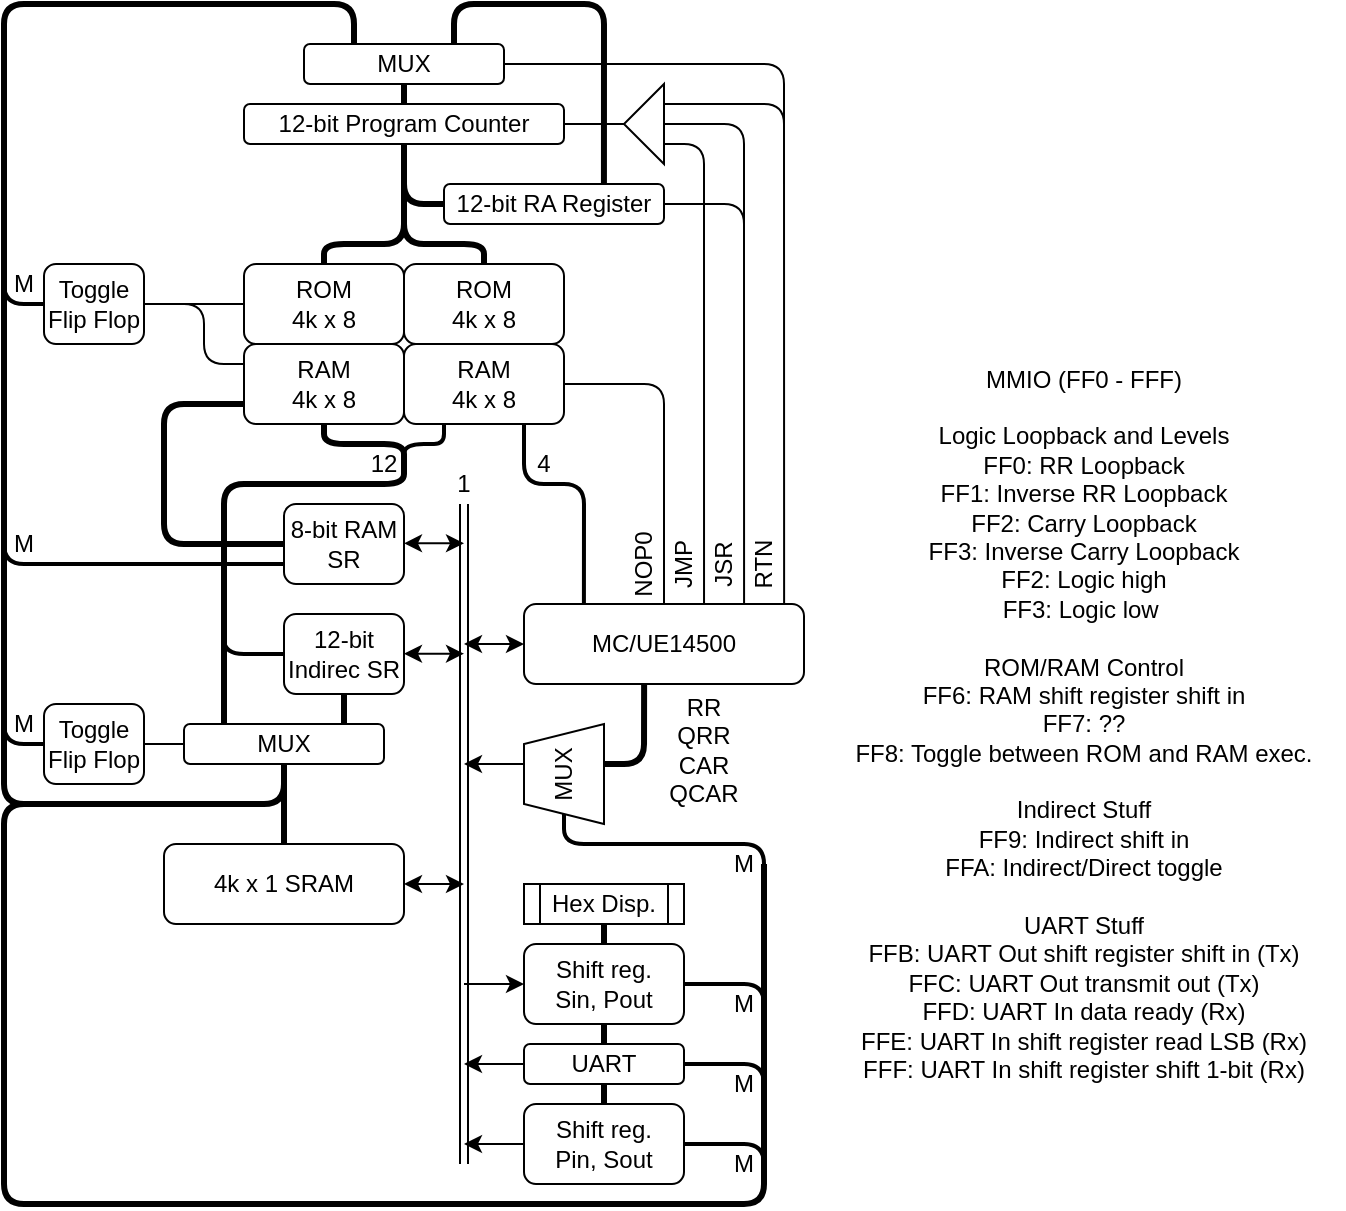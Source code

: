 <mxfile version="19.0.3" type="device"><diagram id="I-YkZ5LdBHCHRvH_3mA0" name="Page-1"><mxGraphModel dx="981" dy="597" grid="1" gridSize="10" guides="1" tooltips="1" connect="1" arrows="1" fold="1" page="1" pageScale="1" pageWidth="1654" pageHeight="1169" math="0" shadow="0"><root><mxCell id="0"/><mxCell id="1" parent="0"/><mxCell id="tXuFLTujib4V-xZhIFWW-40" value="MMIO (FF0 - FFF)&lt;br&gt;&lt;br&gt;Logic Loopback and Levels&lt;br&gt;FF0: RR Loopback&lt;br&gt;FF1: Inverse RR Loopback&lt;br&gt;FF2: Carry Loopback&lt;br&gt;FF3: Inverse Carry Loopback&lt;br&gt;FF2: Logic high&lt;br&gt;FF3: Logic low&amp;nbsp;&lt;br&gt;&lt;br&gt;ROM/RAM Control&lt;br&gt;FF6: RAM shift register shift in&lt;br&gt;FF7: ??&lt;br&gt;FF8: Toggle between ROM and RAM exec.&lt;br&gt;&lt;br&gt;Indirect Stuff&lt;br&gt;FF9: Indirect shift in&lt;br&gt;FFA: Indirect/Direct toggle&lt;br&gt;&lt;br&gt;UART Stuff&lt;br&gt;FFB: UART Out shift register shift in (Tx)&lt;br&gt;FFC: UART Out transmit out (Tx)&lt;br&gt;FFD: UART In data ready (Rx)&lt;br&gt;FFE: UART In shift register read LSB (Rx)&lt;br&gt;FFF: UART In shift register shift 1-bit (Rx)" style="text;html=1;strokeColor=none;fillColor=none;align=center;verticalAlign=middle;whiteSpace=wrap;rounded=0;" parent="1" vertex="1"><mxGeometry x="670" y="320" width="260" height="360" as="geometry"/></mxCell><mxCell id="HDpbavl2OqwUxw4515k2-29" value="" style="endArrow=none;html=1;strokeWidth=2;strokeColor=#000000;" parent="1" edge="1"><mxGeometry width="50" height="50" relative="1" as="geometry"><mxPoint x="640" y="650" as="sourcePoint"/><mxPoint x="600" y="630" as="targetPoint"/><Array as="points"><mxPoint x="640" y="630"/></Array></mxGeometry></mxCell><mxCell id="HDpbavl2OqwUxw4515k2-30" value="" style="endArrow=none;html=1;strokeWidth=2;exitX=1;exitY=0.5;exitDx=0;exitDy=0;strokeColor=#000000;" parent="1" source="HDpbavl2OqwUxw4515k2-17" edge="1"><mxGeometry width="50" height="50" relative="1" as="geometry"><mxPoint x="560" y="690" as="sourcePoint"/><mxPoint x="640" y="730" as="targetPoint"/><Array as="points"><mxPoint x="640" y="710"/></Array></mxGeometry></mxCell><mxCell id="HDpbavl2OqwUxw4515k2-37" value="" style="endArrow=none;html=1;strokeWidth=2;exitX=1;exitY=0.5;exitDx=0;exitDy=0;strokeColor=#000000;" parent="1" source="HDpbavl2OqwUxw4515k2-18" edge="1"><mxGeometry width="50" height="50" relative="1" as="geometry"><mxPoint x="590" y="730" as="sourcePoint"/><mxPoint x="640" y="690" as="targetPoint"/><Array as="points"><mxPoint x="640" y="670"/></Array></mxGeometry></mxCell><mxCell id="xWpisfnmvw-V33-dJSxX-25" value="" style="endArrow=none;html=1;rounded=1;strokeWidth=2;entryX=0;entryY=0.5;entryDx=0;entryDy=0;strokeColor=#000000;" parent="1" target="HDpbavl2OqwUxw4515k2-7" edge="1"><mxGeometry width="50" height="50" relative="1" as="geometry"><mxPoint x="640" y="590" as="sourcePoint"/><mxPoint x="460" y="570" as="targetPoint"/><Array as="points"><mxPoint x="640" y="560"/><mxPoint x="540" y="560"/></Array></mxGeometry></mxCell><mxCell id="xWpisfnmvw-V33-dJSxX-26" value="" style="endArrow=none;html=1;rounded=1;strokeWidth=2;entryX=0;entryY=0.5;entryDx=0;entryDy=0;strokeColor=#000000;" parent="1" target="jLB-RkpExUHVr4nChvtX-25" edge="1"><mxGeometry width="50" height="50" relative="1" as="geometry"><mxPoint x="260" y="480" as="sourcePoint"/><mxPoint x="490" y="510" as="targetPoint"/><Array as="points"><mxPoint x="260" y="510"/></Array></mxGeometry></mxCell><mxCell id="jLB-RkpExUHVr4nChvtX-22" value="" style="endArrow=none;html=1;entryX=0;entryY=0.5;entryDx=0;entryDy=0;strokeWidth=2;strokeColor=#000000;" parent="1" target="jLB-RkpExUHVr4nChvtX-8" edge="1"><mxGeometry width="50" height="50" relative="1" as="geometry"><mxPoint x="370" y="450" as="sourcePoint"/><mxPoint x="409.77" y="410" as="targetPoint"/><Array as="points"><mxPoint x="370" y="465"/></Array></mxGeometry></mxCell><mxCell id="8l3-YxI3ai0ymFN7kVO_-1" value="RAM&lt;br&gt;4k x 8" style="rounded=1;whiteSpace=wrap;html=1;" parent="1" vertex="1"><mxGeometry x="380" y="310" width="80" height="40" as="geometry"/></mxCell><mxCell id="tXuFLTujib4V-xZhIFWW-5" value="" style="endArrow=none;html=1;strokeWidth=2;entryX=0.214;entryY=0;entryDx=0;entryDy=0;exitX=0.75;exitY=1;exitDx=0;exitDy=0;entryPerimeter=0;" parent="1" source="xWpisfnmvw-V33-dJSxX-2" target="tXuFLTujib4V-xZhIFWW-6" edge="1"><mxGeometry width="50" height="50" relative="1" as="geometry"><mxPoint x="470" y="420" as="sourcePoint"/><mxPoint x="460" y="440" as="targetPoint"/><Array as="points"><mxPoint x="520" y="380"/><mxPoint x="550" y="380"/></Array></mxGeometry></mxCell><mxCell id="tXuFLTujib4V-xZhIFWW-6" value="MC/UE14500" style="rounded=1;whiteSpace=wrap;html=1;" parent="1" vertex="1"><mxGeometry x="520" y="440" width="140" height="40" as="geometry"/></mxCell><mxCell id="tXuFLTujib4V-xZhIFWW-7" value="" style="endArrow=none;html=1;strokeWidth=3;" parent="1" edge="1"><mxGeometry width="50" height="50" relative="1" as="geometry"><mxPoint x="370" y="500" as="sourcePoint"/><mxPoint x="460" y="370" as="targetPoint"/><Array as="points"><mxPoint x="370" y="380"/><mxPoint x="460" y="380"/></Array></mxGeometry></mxCell><mxCell id="tXuFLTujib4V-xZhIFWW-9" value="4" style="text;html=1;strokeColor=none;fillColor=none;align=center;verticalAlign=middle;whiteSpace=wrap;rounded=0;" parent="1" vertex="1"><mxGeometry x="510" y="360" width="40" height="20" as="geometry"/></mxCell><mxCell id="tXuFLTujib4V-xZhIFWW-14" value="12" style="text;html=1;strokeColor=none;fillColor=none;align=center;verticalAlign=middle;whiteSpace=wrap;rounded=0;" parent="1" vertex="1"><mxGeometry x="430" y="360" width="40" height="20" as="geometry"/></mxCell><mxCell id="tXuFLTujib4V-xZhIFWW-15" value="4k x 1 SRAM" style="rounded=1;whiteSpace=wrap;html=1;" parent="1" vertex="1"><mxGeometry x="340" y="560" width="120" height="40" as="geometry"/></mxCell><mxCell id="tXuFLTujib4V-xZhIFWW-16" value="" style="shape=link;html=1;strokeWidth=1;exitX=0.5;exitY=1;exitDx=0;exitDy=0;" parent="1" source="tXuFLTujib4V-xZhIFWW-21" edge="1"><mxGeometry width="50" height="50" relative="1" as="geometry"><mxPoint x="490" y="450" as="sourcePoint"/><mxPoint x="490" y="720" as="targetPoint"/></mxGeometry></mxCell><mxCell id="tXuFLTujib4V-xZhIFWW-21" value="1" style="text;html=1;strokeColor=none;fillColor=none;align=center;verticalAlign=middle;whiteSpace=wrap;rounded=0;" parent="1" vertex="1"><mxGeometry x="470" y="370" width="40" height="20" as="geometry"/></mxCell><mxCell id="tXuFLTujib4V-xZhIFWW-39" value="JMP" style="text;html=1;strokeColor=none;fillColor=none;align=center;verticalAlign=middle;whiteSpace=wrap;rounded=0;rotation=-90;" parent="1" vertex="1"><mxGeometry x="580" y="410" width="40" height="20" as="geometry"/></mxCell><mxCell id="HDpbavl2OqwUxw4515k2-3" value="Hex Disp." style="shape=process;whiteSpace=wrap;html=1;backgroundOutline=1;" parent="1" vertex="1"><mxGeometry x="520" y="580" width="80" height="20" as="geometry"/></mxCell><mxCell id="HDpbavl2OqwUxw4515k2-7" value="MUX" style="shape=trapezoid;perimeter=trapezoidPerimeter;whiteSpace=wrap;html=1;rotation=-90;" parent="1" vertex="1"><mxGeometry x="515" y="505" width="50" height="40" as="geometry"/></mxCell><mxCell id="HDpbavl2OqwUxw4515k2-8" value="" style="endArrow=none;html=1;strokeWidth=3;entryX=0.429;entryY=1;entryDx=0;entryDy=0;entryPerimeter=0;" parent="1" target="tXuFLTujib4V-xZhIFWW-6" edge="1"><mxGeometry width="50" height="50" relative="1" as="geometry"><mxPoint x="560" y="520" as="sourcePoint"/><mxPoint x="560" y="490" as="targetPoint"/><Array as="points"><mxPoint x="580" y="520"/></Array></mxGeometry></mxCell><mxCell id="HDpbavl2OqwUxw4515k2-16" value="Shift reg.&lt;br&gt;Sin, Pout" style="rounded=1;whiteSpace=wrap;html=1;" parent="1" vertex="1"><mxGeometry x="520" y="610" width="80" height="40" as="geometry"/></mxCell><mxCell id="HDpbavl2OqwUxw4515k2-17" value="Shift reg.&lt;br&gt;Pin, Sout" style="rounded=1;whiteSpace=wrap;html=1;" parent="1" vertex="1"><mxGeometry x="520" y="690" width="80" height="40" as="geometry"/></mxCell><mxCell id="HDpbavl2OqwUxw4515k2-18" value="UART" style="rounded=1;whiteSpace=wrap;html=1;" parent="1" vertex="1"><mxGeometry x="520" y="660" width="80" height="20" as="geometry"/></mxCell><mxCell id="HDpbavl2OqwUxw4515k2-20" value="" style="endArrow=none;html=1;strokeWidth=3;entryX=0.5;entryY=1;entryDx=0;entryDy=0;exitX=0.5;exitY=0;exitDx=0;exitDy=0;" parent="1" source="HDpbavl2OqwUxw4515k2-18" target="HDpbavl2OqwUxw4515k2-16" edge="1"><mxGeometry width="50" height="50" relative="1" as="geometry"><mxPoint x="660" y="660" as="sourcePoint"/><mxPoint x="710" y="610" as="targetPoint"/></mxGeometry></mxCell><mxCell id="HDpbavl2OqwUxw4515k2-21" value="" style="endArrow=classic;html=1;strokeWidth=1;entryX=0;entryY=0.5;entryDx=0;entryDy=0;" parent="1" target="HDpbavl2OqwUxw4515k2-16" edge="1"><mxGeometry width="50" height="50" relative="1" as="geometry"><mxPoint x="490" y="630" as="sourcePoint"/><mxPoint x="620" y="540" as="targetPoint"/></mxGeometry></mxCell><mxCell id="HDpbavl2OqwUxw4515k2-22" value="" style="endArrow=classic;html=1;strokeWidth=1;" parent="1" source="HDpbavl2OqwUxw4515k2-17" edge="1"><mxGeometry width="50" height="50" relative="1" as="geometry"><mxPoint x="570" y="590" as="sourcePoint"/><mxPoint x="490" y="710" as="targetPoint"/></mxGeometry></mxCell><mxCell id="HDpbavl2OqwUxw4515k2-23" value="" style="endArrow=none;html=1;strokeWidth=3;entryX=0.5;entryY=0;entryDx=0;entryDy=0;" parent="1" target="HDpbavl2OqwUxw4515k2-17" edge="1"><mxGeometry width="50" height="50" relative="1" as="geometry"><mxPoint x="560" y="680" as="sourcePoint"/><mxPoint x="620" y="540" as="targetPoint"/></mxGeometry></mxCell><mxCell id="HDpbavl2OqwUxw4515k2-25" value="" style="endArrow=classic;html=1;strokeWidth=1;" parent="1" edge="1"><mxGeometry width="50" height="50" relative="1" as="geometry"><mxPoint x="520" y="520" as="sourcePoint"/><mxPoint x="490" y="520" as="targetPoint"/></mxGeometry></mxCell><mxCell id="HDpbavl2OqwUxw4515k2-27" value="" style="endArrow=classic;startArrow=classic;html=1;strokeWidth=1;entryX=0;entryY=0.5;entryDx=0;entryDy=0;" parent="1" target="tXuFLTujib4V-xZhIFWW-6" edge="1"><mxGeometry width="50" height="50" relative="1" as="geometry"><mxPoint x="490" y="460" as="sourcePoint"/><mxPoint x="620" y="490" as="targetPoint"/></mxGeometry></mxCell><mxCell id="HDpbavl2OqwUxw4515k2-28" value="" style="endArrow=none;html=1;strokeWidth=3;" parent="1" edge="1"><mxGeometry width="50" height="50" relative="1" as="geometry"><mxPoint x="640" y="570" as="sourcePoint"/><mxPoint x="260" y="580" as="targetPoint"/><Array as="points"><mxPoint x="640" y="740"/><mxPoint x="260" y="740"/></Array></mxGeometry></mxCell><mxCell id="jLB-RkpExUHVr4nChvtX-5" value="" style="endArrow=classic;startArrow=classic;html=1;strokeWidth=1;entryX=0;entryY=0.5;entryDx=0;entryDy=0;" parent="1" edge="1"><mxGeometry width="50" height="50" relative="1" as="geometry"><mxPoint x="460" y="580" as="sourcePoint"/><mxPoint x="490" y="580" as="targetPoint"/></mxGeometry></mxCell><mxCell id="jLB-RkpExUHVr4nChvtX-7" value="" style="endArrow=none;html=1;exitX=0.5;exitY=0;exitDx=0;exitDy=0;entryX=0.5;entryY=1;entryDx=0;entryDy=0;strokeWidth=3;" parent="1" source="tXuFLTujib4V-xZhIFWW-15" target="jLB-RkpExUHVr4nChvtX-17" edge="1"><mxGeometry width="50" height="50" relative="1" as="geometry"><mxPoint x="390" y="540" as="sourcePoint"/><mxPoint x="400" y="525" as="targetPoint"/></mxGeometry></mxCell><mxCell id="jLB-RkpExUHVr4nChvtX-8" value="12-bit Indirec SR" style="rounded=1;whiteSpace=wrap;html=1;" parent="1" vertex="1"><mxGeometry x="400" y="445" width="60" height="40" as="geometry"/></mxCell><mxCell id="jLB-RkpExUHVr4nChvtX-9" value="" style="endArrow=classic;startArrow=classic;html=1;strokeWidth=1;entryX=0;entryY=0.5;entryDx=0;entryDy=0;" parent="1" edge="1"><mxGeometry width="50" height="50" relative="1" as="geometry"><mxPoint x="460" y="464.83" as="sourcePoint"/><mxPoint x="490" y="464.83" as="targetPoint"/></mxGeometry></mxCell><mxCell id="jLB-RkpExUHVr4nChvtX-17" value="MUX" style="rounded=1;whiteSpace=wrap;html=1;" parent="1" vertex="1"><mxGeometry x="350" y="500" width="100" height="20" as="geometry"/></mxCell><mxCell id="jLB-RkpExUHVr4nChvtX-18" value="" style="endArrow=none;html=1;entryX=0.5;entryY=1;entryDx=0;entryDy=0;strokeWidth=3;" parent="1" edge="1"><mxGeometry width="50" height="50" relative="1" as="geometry"><mxPoint x="430" y="500" as="sourcePoint"/><mxPoint x="430" y="485" as="targetPoint"/></mxGeometry></mxCell><mxCell id="jLB-RkpExUHVr4nChvtX-25" value="Toggle Flip Flop" style="rounded=1;whiteSpace=wrap;html=1;" parent="1" vertex="1"><mxGeometry x="280" y="490" width="50" height="40" as="geometry"/></mxCell><mxCell id="jLB-RkpExUHVr4nChvtX-26" value="" style="endArrow=none;html=1;exitX=0;exitY=0.5;exitDx=0;exitDy=0;entryX=1;entryY=0.5;entryDx=0;entryDy=0;strokeWidth=1;" parent="1" source="jLB-RkpExUHVr4nChvtX-17" target="jLB-RkpExUHVr4nChvtX-25" edge="1"><mxGeometry width="50" height="50" relative="1" as="geometry"><mxPoint x="410" y="555" as="sourcePoint"/><mxPoint x="410" y="530" as="targetPoint"/></mxGeometry></mxCell><mxCell id="xWpisfnmvw-V33-dJSxX-2" value="RAM&lt;br&gt;4k x 8" style="rounded=1;whiteSpace=wrap;html=1;" parent="1" vertex="1"><mxGeometry x="460" y="310" width="80" height="40" as="geometry"/></mxCell><mxCell id="xWpisfnmvw-V33-dJSxX-3" value="12-bit Program Counter" style="rounded=1;whiteSpace=wrap;html=1;" parent="1" vertex="1"><mxGeometry x="380" y="190" width="160" height="20" as="geometry"/></mxCell><mxCell id="xWpisfnmvw-V33-dJSxX-4" value="" style="endArrow=none;html=1;rounded=1;strokeWidth=3;" parent="1" edge="1"><mxGeometry width="50" height="50" relative="1" as="geometry"><mxPoint x="420" y="270" as="sourcePoint"/><mxPoint x="460" y="210" as="targetPoint"/><Array as="points"><mxPoint x="420" y="260"/><mxPoint x="460" y="260"/></Array></mxGeometry></mxCell><mxCell id="xWpisfnmvw-V33-dJSxX-5" value="" style="endArrow=none;html=1;rounded=1;strokeWidth=3;" parent="1" edge="1"><mxGeometry width="50" height="50" relative="1" as="geometry"><mxPoint x="500" y="270" as="sourcePoint"/><mxPoint x="460" y="210" as="targetPoint"/><Array as="points"><mxPoint x="500" y="260"/><mxPoint x="460" y="260"/></Array></mxGeometry></mxCell><mxCell id="xWpisfnmvw-V33-dJSxX-6" value="" style="endArrow=none;html=1;rounded=1;strokeWidth=2;entryX=0.25;entryY=1;entryDx=0;entryDy=0;" parent="1" target="xWpisfnmvw-V33-dJSxX-2" edge="1"><mxGeometry width="50" height="50" relative="1" as="geometry"><mxPoint x="460" y="370" as="sourcePoint"/><mxPoint x="550" y="310" as="targetPoint"/><Array as="points"><mxPoint x="460" y="360"/><mxPoint x="480" y="360"/></Array></mxGeometry></mxCell><mxCell id="xWpisfnmvw-V33-dJSxX-7" value="" style="endArrow=none;html=1;rounded=1;strokeWidth=3;entryX=0.5;entryY=1;entryDx=0;entryDy=0;" parent="1" target="8l3-YxI3ai0ymFN7kVO_-1" edge="1"><mxGeometry width="50" height="50" relative="1" as="geometry"><mxPoint x="460" y="370" as="sourcePoint"/><mxPoint x="550" y="310" as="targetPoint"/><Array as="points"><mxPoint x="460" y="360"/><mxPoint x="420" y="360"/></Array></mxGeometry></mxCell><mxCell id="xWpisfnmvw-V33-dJSxX-8" value="RR&lt;br&gt;QRR&lt;br&gt;CAR&lt;br&gt;QCAR" style="text;html=1;strokeColor=none;fillColor=none;align=center;verticalAlign=middle;whiteSpace=wrap;rounded=0;" parent="1" vertex="1"><mxGeometry x="580" y="480" width="60" height="65" as="geometry"/></mxCell><mxCell id="xWpisfnmvw-V33-dJSxX-9" value="12-bit RA Register" style="rounded=1;whiteSpace=wrap;html=1;" parent="1" vertex="1"><mxGeometry x="480" y="230" width="110" height="20" as="geometry"/></mxCell><mxCell id="xWpisfnmvw-V33-dJSxX-10" value="" style="endArrow=none;html=1;rounded=1;strokeWidth=3;entryX=0;entryY=0.5;entryDx=0;entryDy=0;exitX=0.5;exitY=1;exitDx=0;exitDy=0;" parent="1" source="xWpisfnmvw-V33-dJSxX-3" target="xWpisfnmvw-V33-dJSxX-9" edge="1"><mxGeometry width="50" height="50" relative="1" as="geometry"><mxPoint x="460" y="220" as="sourcePoint"/><mxPoint x="550" y="180" as="targetPoint"/><Array as="points"><mxPoint x="460" y="240"/></Array></mxGeometry></mxCell><mxCell id="xWpisfnmvw-V33-dJSxX-11" value="MUX" style="rounded=1;whiteSpace=wrap;html=1;" parent="1" vertex="1"><mxGeometry x="410" y="160" width="100" height="20" as="geometry"/></mxCell><mxCell id="xWpisfnmvw-V33-dJSxX-12" value="" style="endArrow=none;html=1;rounded=1;strokeWidth=3;entryX=0.727;entryY=0;entryDx=0;entryDy=0;exitX=0.75;exitY=0;exitDx=0;exitDy=0;entryPerimeter=0;" parent="1" source="xWpisfnmvw-V33-dJSxX-11" target="xWpisfnmvw-V33-dJSxX-9" edge="1"><mxGeometry width="50" height="50" relative="1" as="geometry"><mxPoint x="510" y="310" as="sourcePoint"/><mxPoint x="560" y="260" as="targetPoint"/><Array as="points"><mxPoint x="485" y="140"/><mxPoint x="560" y="140"/></Array></mxGeometry></mxCell><mxCell id="xWpisfnmvw-V33-dJSxX-13" value="" style="endArrow=none;html=1;rounded=1;strokeWidth=3;entryX=0.5;entryY=1;entryDx=0;entryDy=0;" parent="1" target="xWpisfnmvw-V33-dJSxX-11" edge="1"><mxGeometry width="50" height="50" relative="1" as="geometry"><mxPoint x="460" y="190" as="sourcePoint"/><mxPoint x="510" y="160" as="targetPoint"/></mxGeometry></mxCell><mxCell id="xWpisfnmvw-V33-dJSxX-14" value="" style="endArrow=none;html=1;rounded=1;strokeWidth=3;entryX=0.25;entryY=0;entryDx=0;entryDy=0;" parent="1" target="xWpisfnmvw-V33-dJSxX-11" edge="1"><mxGeometry width="50" height="50" relative="1" as="geometry"><mxPoint x="310" y="540" as="sourcePoint"/><mxPoint x="460" y="320" as="targetPoint"/><Array as="points"><mxPoint x="260" y="540"/><mxPoint x="260" y="140"/><mxPoint x="435" y="140"/></Array></mxGeometry></mxCell><mxCell id="xWpisfnmvw-V33-dJSxX-15" value="" style="endArrow=none;html=1;rounded=1;strokeWidth=1;entryX=1;entryY=0.5;entryDx=0;entryDy=0;exitX=0.786;exitY=0;exitDx=0;exitDy=0;exitPerimeter=0;" parent="1" source="tXuFLTujib4V-xZhIFWW-6" target="xWpisfnmvw-V33-dJSxX-9" edge="1"><mxGeometry width="50" height="50" relative="1" as="geometry"><mxPoint x="640" y="430" as="sourcePoint"/><mxPoint x="610" y="260" as="targetPoint"/><Array as="points"><mxPoint x="630" y="240"/></Array></mxGeometry></mxCell><mxCell id="xWpisfnmvw-V33-dJSxX-16" value="JSR" style="text;html=1;strokeColor=none;fillColor=none;align=center;verticalAlign=middle;whiteSpace=wrap;rounded=0;rotation=-90;" parent="1" vertex="1"><mxGeometry x="600" y="410" width="40" height="20" as="geometry"/></mxCell><mxCell id="xWpisfnmvw-V33-dJSxX-17" value="" style="endArrow=none;html=1;rounded=1;strokeWidth=1;exitX=0;exitY=0.5;exitDx=0;exitDy=0;" parent="1" source="xWpisfnmvw-V33-dJSxX-21" edge="1"><mxGeometry width="50" height="50" relative="1" as="geometry"><mxPoint x="620" y="190" as="sourcePoint"/><mxPoint x="630" y="260" as="targetPoint"/><Array as="points"><mxPoint x="630" y="200"/></Array></mxGeometry></mxCell><mxCell id="xWpisfnmvw-V33-dJSxX-18" value="" style="endArrow=none;html=1;rounded=1;strokeWidth=1;entryX=0.929;entryY=0;entryDx=0;entryDy=0;entryPerimeter=0;exitX=1;exitY=0.5;exitDx=0;exitDy=0;" parent="1" source="xWpisfnmvw-V33-dJSxX-11" target="tXuFLTujib4V-xZhIFWW-6" edge="1"><mxGeometry width="50" height="50" relative="1" as="geometry"><mxPoint x="650" y="360" as="sourcePoint"/><mxPoint x="650" y="380" as="targetPoint"/><Array as="points"><mxPoint x="650" y="170"/></Array></mxGeometry></mxCell><mxCell id="xWpisfnmvw-V33-dJSxX-19" value="RTN" style="text;html=1;strokeColor=none;fillColor=none;align=center;verticalAlign=middle;whiteSpace=wrap;rounded=0;rotation=-90;" parent="1" vertex="1"><mxGeometry x="620" y="410" width="40" height="20" as="geometry"/></mxCell><mxCell id="xWpisfnmvw-V33-dJSxX-20" value="" style="endArrow=none;html=1;rounded=1;strokeWidth=1;entryX=0;entryY=0.75;entryDx=0;entryDy=0;" parent="1" target="xWpisfnmvw-V33-dJSxX-21" edge="1"><mxGeometry width="50" height="50" relative="1" as="geometry"><mxPoint x="650" y="230" as="sourcePoint"/><mxPoint x="630" y="190" as="targetPoint"/><Array as="points"><mxPoint x="650" y="190"/></Array></mxGeometry></mxCell><mxCell id="xWpisfnmvw-V33-dJSxX-21" value="" style="triangle;whiteSpace=wrap;html=1;rotation=-180;" parent="1" vertex="1"><mxGeometry x="570" y="180" width="20" height="40" as="geometry"/></mxCell><mxCell id="xWpisfnmvw-V33-dJSxX-22" value="" style="endArrow=none;html=1;rounded=1;strokeWidth=1;entryX=0;entryY=0.25;entryDx=0;entryDy=0;exitX=0.643;exitY=0;exitDx=0;exitDy=0;exitPerimeter=0;" parent="1" source="tXuFLTujib4V-xZhIFWW-6" target="xWpisfnmvw-V33-dJSxX-21" edge="1"><mxGeometry width="50" height="50" relative="1" as="geometry"><mxPoint x="570" y="420" as="sourcePoint"/><mxPoint x="590" y="300" as="targetPoint"/><Array as="points"><mxPoint x="610" y="210"/></Array></mxGeometry></mxCell><mxCell id="xWpisfnmvw-V33-dJSxX-23" value="" style="endArrow=none;html=1;rounded=1;strokeWidth=1;entryX=1;entryY=0.5;entryDx=0;entryDy=0;" parent="1" source="xWpisfnmvw-V33-dJSxX-21" target="xWpisfnmvw-V33-dJSxX-3" edge="1"><mxGeometry width="50" height="50" relative="1" as="geometry"><mxPoint x="530" y="240" as="sourcePoint"/><mxPoint x="580" y="190" as="targetPoint"/></mxGeometry></mxCell><mxCell id="xWpisfnmvw-V33-dJSxX-24" value="" style="endArrow=none;html=1;rounded=1;strokeWidth=3;entryX=0.5;entryY=1;entryDx=0;entryDy=0;" parent="1" target="jLB-RkpExUHVr4nChvtX-17" edge="1"><mxGeometry width="50" height="50" relative="1" as="geometry"><mxPoint x="260" y="590" as="sourcePoint"/><mxPoint x="470" y="450" as="targetPoint"/><Array as="points"><mxPoint x="260" y="540"/><mxPoint x="400" y="540"/></Array></mxGeometry></mxCell><mxCell id="xWpisfnmvw-V33-dJSxX-28" value="M" style="text;html=1;strokeColor=none;fillColor=none;align=center;verticalAlign=middle;whiteSpace=wrap;rounded=0;" parent="1" vertex="1"><mxGeometry x="260" y="490" width="20" height="20" as="geometry"/></mxCell><mxCell id="xWpisfnmvw-V33-dJSxX-30" value="M" style="text;html=1;strokeColor=none;fillColor=none;align=center;verticalAlign=middle;whiteSpace=wrap;rounded=0;" parent="1" vertex="1"><mxGeometry x="620" y="710" width="20" height="20" as="geometry"/></mxCell><mxCell id="xWpisfnmvw-V33-dJSxX-31" value="M" style="text;html=1;strokeColor=none;fillColor=none;align=center;verticalAlign=middle;whiteSpace=wrap;rounded=0;" parent="1" vertex="1"><mxGeometry x="620" y="670" width="20" height="20" as="geometry"/></mxCell><mxCell id="xWpisfnmvw-V33-dJSxX-32" value="M" style="text;html=1;strokeColor=none;fillColor=none;align=center;verticalAlign=middle;whiteSpace=wrap;rounded=0;" parent="1" vertex="1"><mxGeometry x="620" y="630" width="20" height="20" as="geometry"/></mxCell><mxCell id="xWpisfnmvw-V33-dJSxX-33" value="M" style="text;html=1;strokeColor=none;fillColor=none;align=center;verticalAlign=middle;whiteSpace=wrap;rounded=0;" parent="1" vertex="1"><mxGeometry x="620" y="560" width="20" height="20" as="geometry"/></mxCell><mxCell id="xWpisfnmvw-V33-dJSxX-34" value="Toggle Flip Flop" style="rounded=1;whiteSpace=wrap;html=1;" parent="1" vertex="1"><mxGeometry x="280" y="270" width="50" height="40" as="geometry"/></mxCell><mxCell id="xWpisfnmvw-V33-dJSxX-35" value="" style="endArrow=none;html=1;rounded=1;strokeColor=#000000;strokeWidth=2;exitX=0;exitY=0.5;exitDx=0;exitDy=0;" parent="1" source="xWpisfnmvw-V33-dJSxX-34" edge="1"><mxGeometry width="50" height="50" relative="1" as="geometry"><mxPoint x="680" y="390" as="sourcePoint"/><mxPoint x="260" y="270" as="targetPoint"/><Array as="points"><mxPoint x="260" y="290"/></Array></mxGeometry></mxCell><mxCell id="xWpisfnmvw-V33-dJSxX-36" value="" style="endArrow=none;html=1;rounded=1;strokeColor=#000000;strokeWidth=1;entryX=1;entryY=0.5;entryDx=0;entryDy=0;exitX=0;exitY=0.25;exitDx=0;exitDy=0;" parent="1" source="8l3-YxI3ai0ymFN7kVO_-1" target="xWpisfnmvw-V33-dJSxX-34" edge="1"><mxGeometry width="50" height="50" relative="1" as="geometry"><mxPoint x="430" y="410" as="sourcePoint"/><mxPoint x="480" y="360" as="targetPoint"/><Array as="points"><mxPoint x="360" y="320"/><mxPoint x="360" y="290"/></Array></mxGeometry></mxCell><mxCell id="xWpisfnmvw-V33-dJSxX-38" value="M" style="text;html=1;strokeColor=none;fillColor=none;align=center;verticalAlign=middle;whiteSpace=wrap;rounded=0;" parent="1" vertex="1"><mxGeometry x="260" y="270" width="20" height="20" as="geometry"/></mxCell><mxCell id="xWpisfnmvw-V33-dJSxX-39" value="" style="endArrow=classic;html=1;rounded=1;strokeColor=#000000;strokeWidth=1;exitX=0;exitY=0.5;exitDx=0;exitDy=0;" parent="1" source="HDpbavl2OqwUxw4515k2-18" edge="1"><mxGeometry width="50" height="50" relative="1" as="geometry"><mxPoint x="580" y="730" as="sourcePoint"/><mxPoint x="490" y="670" as="targetPoint"/></mxGeometry></mxCell><mxCell id="BgATREz6w8Xo10ALj52c-1" value="ROM&lt;br&gt;4k x 8" style="rounded=1;whiteSpace=wrap;html=1;" parent="1" vertex="1"><mxGeometry x="380" y="270" width="80" height="40" as="geometry"/></mxCell><mxCell id="BgATREz6w8Xo10ALj52c-2" value="ROM&lt;br&gt;4k x 8" style="rounded=1;whiteSpace=wrap;html=1;" parent="1" vertex="1"><mxGeometry x="460" y="270" width="80" height="40" as="geometry"/></mxCell><mxCell id="BgATREz6w8Xo10ALj52c-3" value="" style="endArrow=none;html=1;rounded=1;entryX=0;entryY=0.5;entryDx=0;entryDy=0;exitX=1;exitY=0.5;exitDx=0;exitDy=0;" parent="1" source="xWpisfnmvw-V33-dJSxX-34" target="BgATREz6w8Xo10ALj52c-1" edge="1"><mxGeometry width="50" height="50" relative="1" as="geometry"><mxPoint x="330" y="330" as="sourcePoint"/><mxPoint x="520" y="230" as="targetPoint"/><Array as="points"/></mxGeometry></mxCell><mxCell id="BgATREz6w8Xo10ALj52c-4" value="8-bit RAM SR" style="rounded=1;whiteSpace=wrap;html=1;" parent="1" vertex="1"><mxGeometry x="400" y="390" width="60" height="40" as="geometry"/></mxCell><mxCell id="BgATREz6w8Xo10ALj52c-5" value="" style="endArrow=classic;startArrow=classic;html=1;strokeWidth=1;entryX=0;entryY=0.5;entryDx=0;entryDy=0;" parent="1" edge="1"><mxGeometry width="50" height="50" relative="1" as="geometry"><mxPoint x="460" y="409.67" as="sourcePoint"/><mxPoint x="490" y="409.67" as="targetPoint"/></mxGeometry></mxCell><mxCell id="BgATREz6w8Xo10ALj52c-6" value="" style="endArrow=none;html=1;rounded=1;entryX=0;entryY=0.75;entryDx=0;entryDy=0;exitX=0;exitY=0.5;exitDx=0;exitDy=0;strokeWidth=3;" parent="1" source="BgATREz6w8Xo10ALj52c-4" target="8l3-YxI3ai0ymFN7kVO_-1" edge="1"><mxGeometry width="50" height="50" relative="1" as="geometry"><mxPoint x="400" y="390" as="sourcePoint"/><mxPoint x="450" y="340" as="targetPoint"/><Array as="points"><mxPoint x="340" y="410"/><mxPoint x="340" y="340"/></Array></mxGeometry></mxCell><mxCell id="BgATREz6w8Xo10ALj52c-9" value="" style="endArrow=none;html=1;rounded=1;strokeWidth=2;entryX=0;entryY=0.75;entryDx=0;entryDy=0;" parent="1" target="BgATREz6w8Xo10ALj52c-4" edge="1"><mxGeometry width="50" height="50" relative="1" as="geometry"><mxPoint x="260" y="390" as="sourcePoint"/><mxPoint x="570" y="420" as="targetPoint"/><Array as="points"><mxPoint x="260" y="420"/></Array></mxGeometry></mxCell><mxCell id="BgATREz6w8Xo10ALj52c-10" value="M" style="text;html=1;strokeColor=none;fillColor=none;align=center;verticalAlign=middle;whiteSpace=wrap;rounded=0;" parent="1" vertex="1"><mxGeometry x="260" y="400" width="20" height="20" as="geometry"/></mxCell><mxCell id="BgATREz6w8Xo10ALj52c-11" value="" style="endArrow=none;html=1;rounded=1;strokeWidth=3;entryX=0.5;entryY=1;entryDx=0;entryDy=0;exitX=0.5;exitY=0;exitDx=0;exitDy=0;" parent="1" source="HDpbavl2OqwUxw4515k2-16" target="HDpbavl2OqwUxw4515k2-3" edge="1"><mxGeometry width="50" height="50" relative="1" as="geometry"><mxPoint x="540" y="660" as="sourcePoint"/><mxPoint x="590" y="610" as="targetPoint"/></mxGeometry></mxCell><mxCell id="AHUrNL-4sHnqo7o2xhlA-1" value="" style="endArrow=none;html=1;rounded=1;entryX=1;entryY=0.5;entryDx=0;entryDy=0;exitX=0.5;exitY=0;exitDx=0;exitDy=0;" edge="1" parent="1" source="tXuFLTujib4V-xZhIFWW-6" target="xWpisfnmvw-V33-dJSxX-2"><mxGeometry width="50" height="50" relative="1" as="geometry"><mxPoint x="580" y="430" as="sourcePoint"/><mxPoint x="670" y="390" as="targetPoint"/><Array as="points"><mxPoint x="590" y="330"/></Array></mxGeometry></mxCell><mxCell id="AHUrNL-4sHnqo7o2xhlA-2" value="NOP0" style="text;html=1;strokeColor=none;fillColor=none;align=center;verticalAlign=middle;whiteSpace=wrap;rounded=0;rotation=-90;" vertex="1" parent="1"><mxGeometry x="560" y="410" width="40" height="20" as="geometry"/></mxCell></root></mxGraphModel></diagram></mxfile>